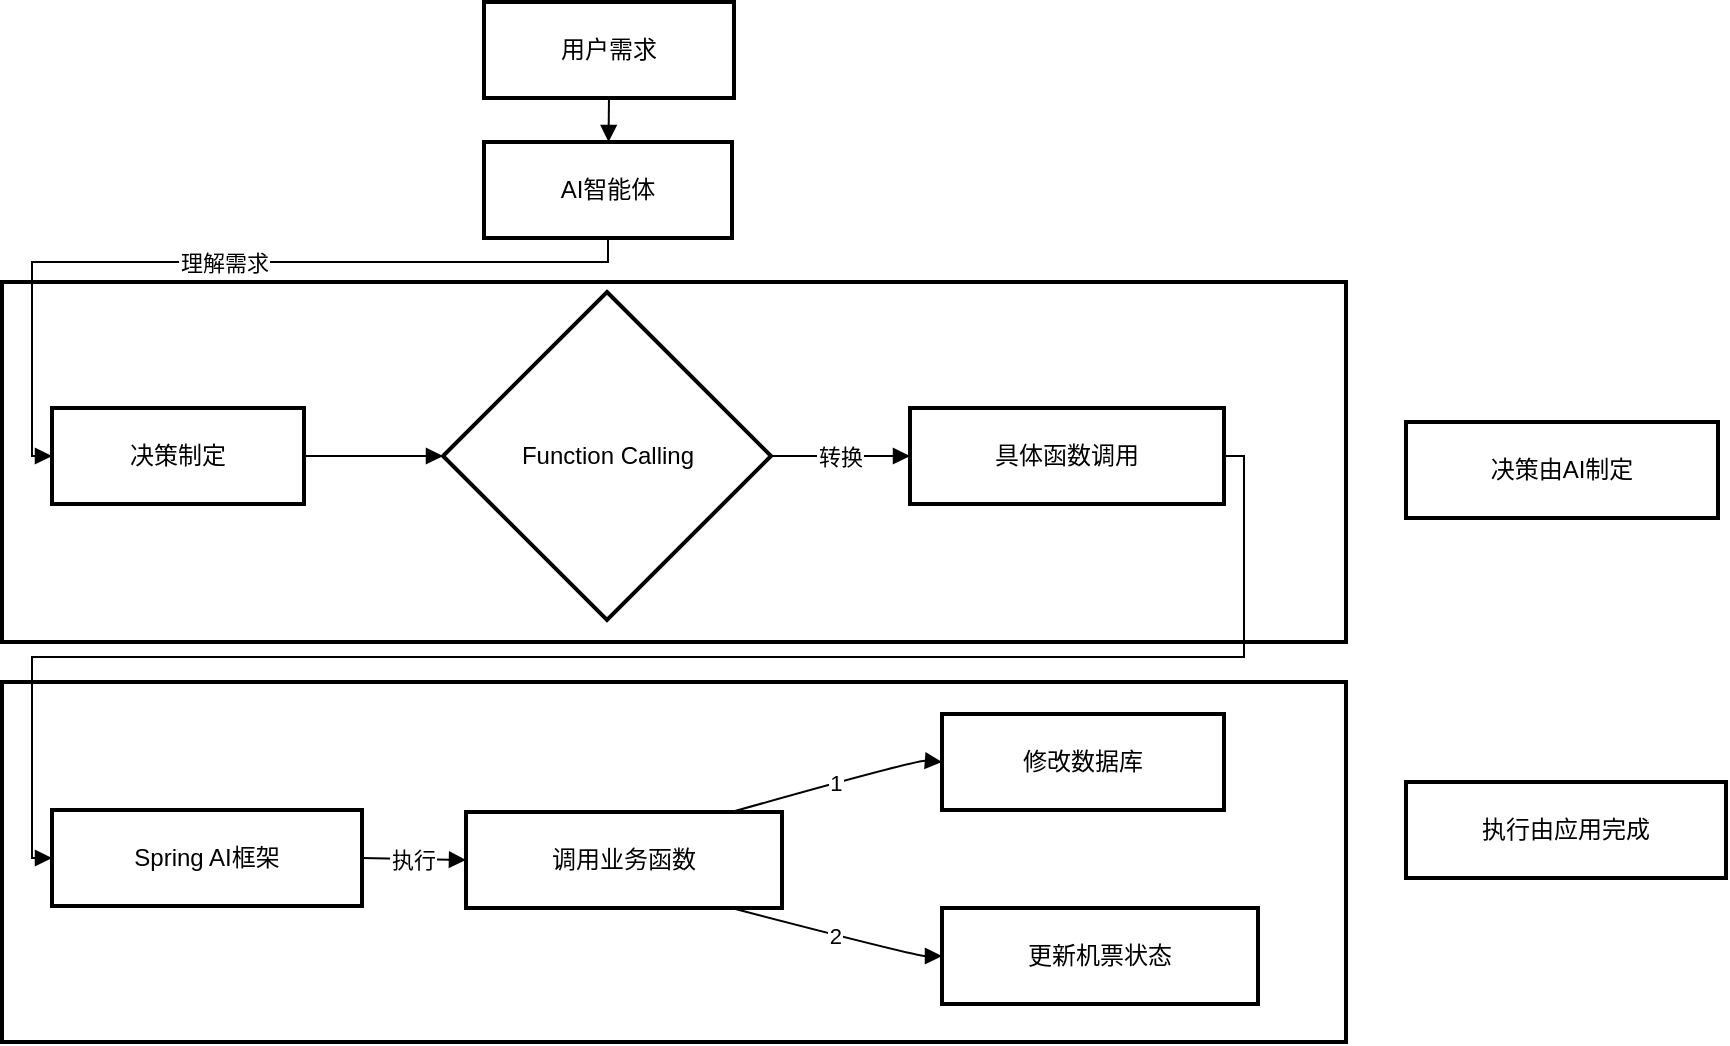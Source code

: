 <mxfile version="24.8.4">
  <diagram name="第 1 页" id="AA2O9CUUdHdYwoBPJeKN">
    <mxGraphModel dx="1332" dy="556" grid="1" gridSize="10" guides="1" tooltips="1" connect="1" arrows="1" fold="1" page="1" pageScale="1" pageWidth="827" pageHeight="1169" math="0" shadow="0">
      <root>
        <mxCell id="0" />
        <mxCell id="1" parent="0" />
        <mxCell id="kO3-EmanhIfeloPxAaXM-26" value="应用执行层" style="whiteSpace=wrap;strokeWidth=2;" vertex="1" parent="1">
          <mxGeometry x="488" y="390" width="672" height="180" as="geometry" />
        </mxCell>
        <mxCell id="kO3-EmanhIfeloPxAaXM-27" value="AI决策层" style="whiteSpace=wrap;strokeWidth=2;" vertex="1" parent="1">
          <mxGeometry x="488" y="190" width="672" height="180" as="geometry" />
        </mxCell>
        <mxCell id="kO3-EmanhIfeloPxAaXM-28" value="用户需求" style="whiteSpace=wrap;strokeWidth=2;" vertex="1" parent="1">
          <mxGeometry x="729" y="50" width="125" height="48" as="geometry" />
        </mxCell>
        <mxCell id="kO3-EmanhIfeloPxAaXM-29" value="AI智能体" style="whiteSpace=wrap;strokeWidth=2;" vertex="1" parent="1">
          <mxGeometry x="729" y="120" width="124" height="48" as="geometry" />
        </mxCell>
        <mxCell id="kO3-EmanhIfeloPxAaXM-30" value="决策制定" style="whiteSpace=wrap;strokeWidth=2;" vertex="1" parent="1">
          <mxGeometry x="513" y="253" width="126" height="48" as="geometry" />
        </mxCell>
        <mxCell id="kO3-EmanhIfeloPxAaXM-31" value="Function Calling" style="rhombus;strokeWidth=2;whiteSpace=wrap;" vertex="1" parent="1">
          <mxGeometry x="708.5" y="195" width="164" height="164" as="geometry" />
        </mxCell>
        <mxCell id="kO3-EmanhIfeloPxAaXM-32" value="具体函数调用" style="whiteSpace=wrap;strokeWidth=2;" vertex="1" parent="1">
          <mxGeometry x="942" y="253" width="157" height="48" as="geometry" />
        </mxCell>
        <mxCell id="kO3-EmanhIfeloPxAaXM-33" value="Spring AI框架" style="whiteSpace=wrap;strokeWidth=2;" vertex="1" parent="1">
          <mxGeometry x="513" y="454" width="155" height="48" as="geometry" />
        </mxCell>
        <mxCell id="kO3-EmanhIfeloPxAaXM-34" value="调用业务函数" style="whiteSpace=wrap;strokeWidth=2;" vertex="1" parent="1">
          <mxGeometry x="720" y="455" width="158" height="48" as="geometry" />
        </mxCell>
        <mxCell id="kO3-EmanhIfeloPxAaXM-35" value="修改数据库" style="whiteSpace=wrap;strokeWidth=2;" vertex="1" parent="1">
          <mxGeometry x="958" y="406" width="141" height="48" as="geometry" />
        </mxCell>
        <mxCell id="kO3-EmanhIfeloPxAaXM-36" value="更新机票状态" style="whiteSpace=wrap;strokeWidth=2;" vertex="1" parent="1">
          <mxGeometry x="958" y="503" width="158" height="48" as="geometry" />
        </mxCell>
        <mxCell id="kO3-EmanhIfeloPxAaXM-37" value="决策由AI制定" style="whiteSpace=wrap;strokeWidth=2;" vertex="1" parent="1">
          <mxGeometry x="1190" y="260" width="156" height="48" as="geometry" />
        </mxCell>
        <mxCell id="kO3-EmanhIfeloPxAaXM-38" value="执行由应用完成" style="whiteSpace=wrap;strokeWidth=2;" vertex="1" parent="1">
          <mxGeometry x="1190" y="440" width="160" height="48" as="geometry" />
        </mxCell>
        <mxCell id="kO3-EmanhIfeloPxAaXM-39" value="" style="curved=1;startArrow=none;endArrow=block;rounded=0;exitX=0.5;exitY=1;exitDx=0;exitDy=0;" edge="1" parent="1" source="kO3-EmanhIfeloPxAaXM-28" target="kO3-EmanhIfeloPxAaXM-29">
          <mxGeometry relative="1" as="geometry">
            <Array as="points" />
            <mxPoint x="791" y="80" as="sourcePoint" />
          </mxGeometry>
        </mxCell>
        <mxCell id="kO3-EmanhIfeloPxAaXM-40" value="理解需求" style="startArrow=none;endArrow=block;exitX=0.5;exitY=1;entryX=0;entryY=0.5;rounded=0;exitDx=0;exitDy=0;edgeStyle=orthogonalEdgeStyle;" edge="1" parent="1" source="kO3-EmanhIfeloPxAaXM-29" target="kO3-EmanhIfeloPxAaXM-30">
          <mxGeometry relative="1" as="geometry">
            <Array as="points">
              <mxPoint x="791" y="180" />
              <mxPoint x="503" y="180" />
              <mxPoint x="503" y="277" />
            </Array>
          </mxGeometry>
        </mxCell>
        <mxCell id="kO3-EmanhIfeloPxAaXM-41" value="" style="curved=1;startArrow=none;endArrow=block;exitX=1;exitY=0.5;entryX=0;entryY=0.5;rounded=0;" edge="1" parent="1" source="kO3-EmanhIfeloPxAaXM-30" target="kO3-EmanhIfeloPxAaXM-31">
          <mxGeometry relative="1" as="geometry">
            <Array as="points" />
          </mxGeometry>
        </mxCell>
        <mxCell id="kO3-EmanhIfeloPxAaXM-42" value="转换" style="curved=1;startArrow=none;endArrow=block;exitX=1;exitY=0.5;entryX=0;entryY=0.5;rounded=0;" edge="1" parent="1" source="kO3-EmanhIfeloPxAaXM-31" target="kO3-EmanhIfeloPxAaXM-32">
          <mxGeometry relative="1" as="geometry">
            <Array as="points" />
          </mxGeometry>
        </mxCell>
        <mxCell id="kO3-EmanhIfeloPxAaXM-43" value="" style="startArrow=none;endArrow=block;exitX=1;exitY=0.5;entryX=0;entryY=0.5;rounded=0;edgeStyle=orthogonalEdgeStyle;" edge="1" parent="1" source="kO3-EmanhIfeloPxAaXM-32" target="kO3-EmanhIfeloPxAaXM-33">
          <mxGeometry relative="1" as="geometry" />
        </mxCell>
        <mxCell id="kO3-EmanhIfeloPxAaXM-44" value="执行" style="curved=1;startArrow=none;endArrow=block;exitX=1;exitY=0.5;entryX=0;entryY=0.5;rounded=0;" edge="1" parent="1" source="kO3-EmanhIfeloPxAaXM-33" target="kO3-EmanhIfeloPxAaXM-34">
          <mxGeometry relative="1" as="geometry">
            <Array as="points" />
          </mxGeometry>
        </mxCell>
        <mxCell id="kO3-EmanhIfeloPxAaXM-45" value="1" style="curved=1;startArrow=none;endArrow=block;exitX=0.84;exitY=0;entryX=0;entryY=0.5;rounded=0;" edge="1" parent="1" source="kO3-EmanhIfeloPxAaXM-34" target="kO3-EmanhIfeloPxAaXM-35">
          <mxGeometry relative="1" as="geometry">
            <Array as="points">
              <mxPoint x="945" y="429" />
            </Array>
          </mxGeometry>
        </mxCell>
        <mxCell id="kO3-EmanhIfeloPxAaXM-46" value="2" style="curved=1;startArrow=none;endArrow=block;exitX=0.84;exitY=1;entryX=0;entryY=0.5;rounded=0;" edge="1" parent="1" source="kO3-EmanhIfeloPxAaXM-34" target="kO3-EmanhIfeloPxAaXM-36">
          <mxGeometry relative="1" as="geometry">
            <Array as="points">
              <mxPoint x="945" y="527" />
            </Array>
          </mxGeometry>
        </mxCell>
      </root>
    </mxGraphModel>
  </diagram>
</mxfile>
